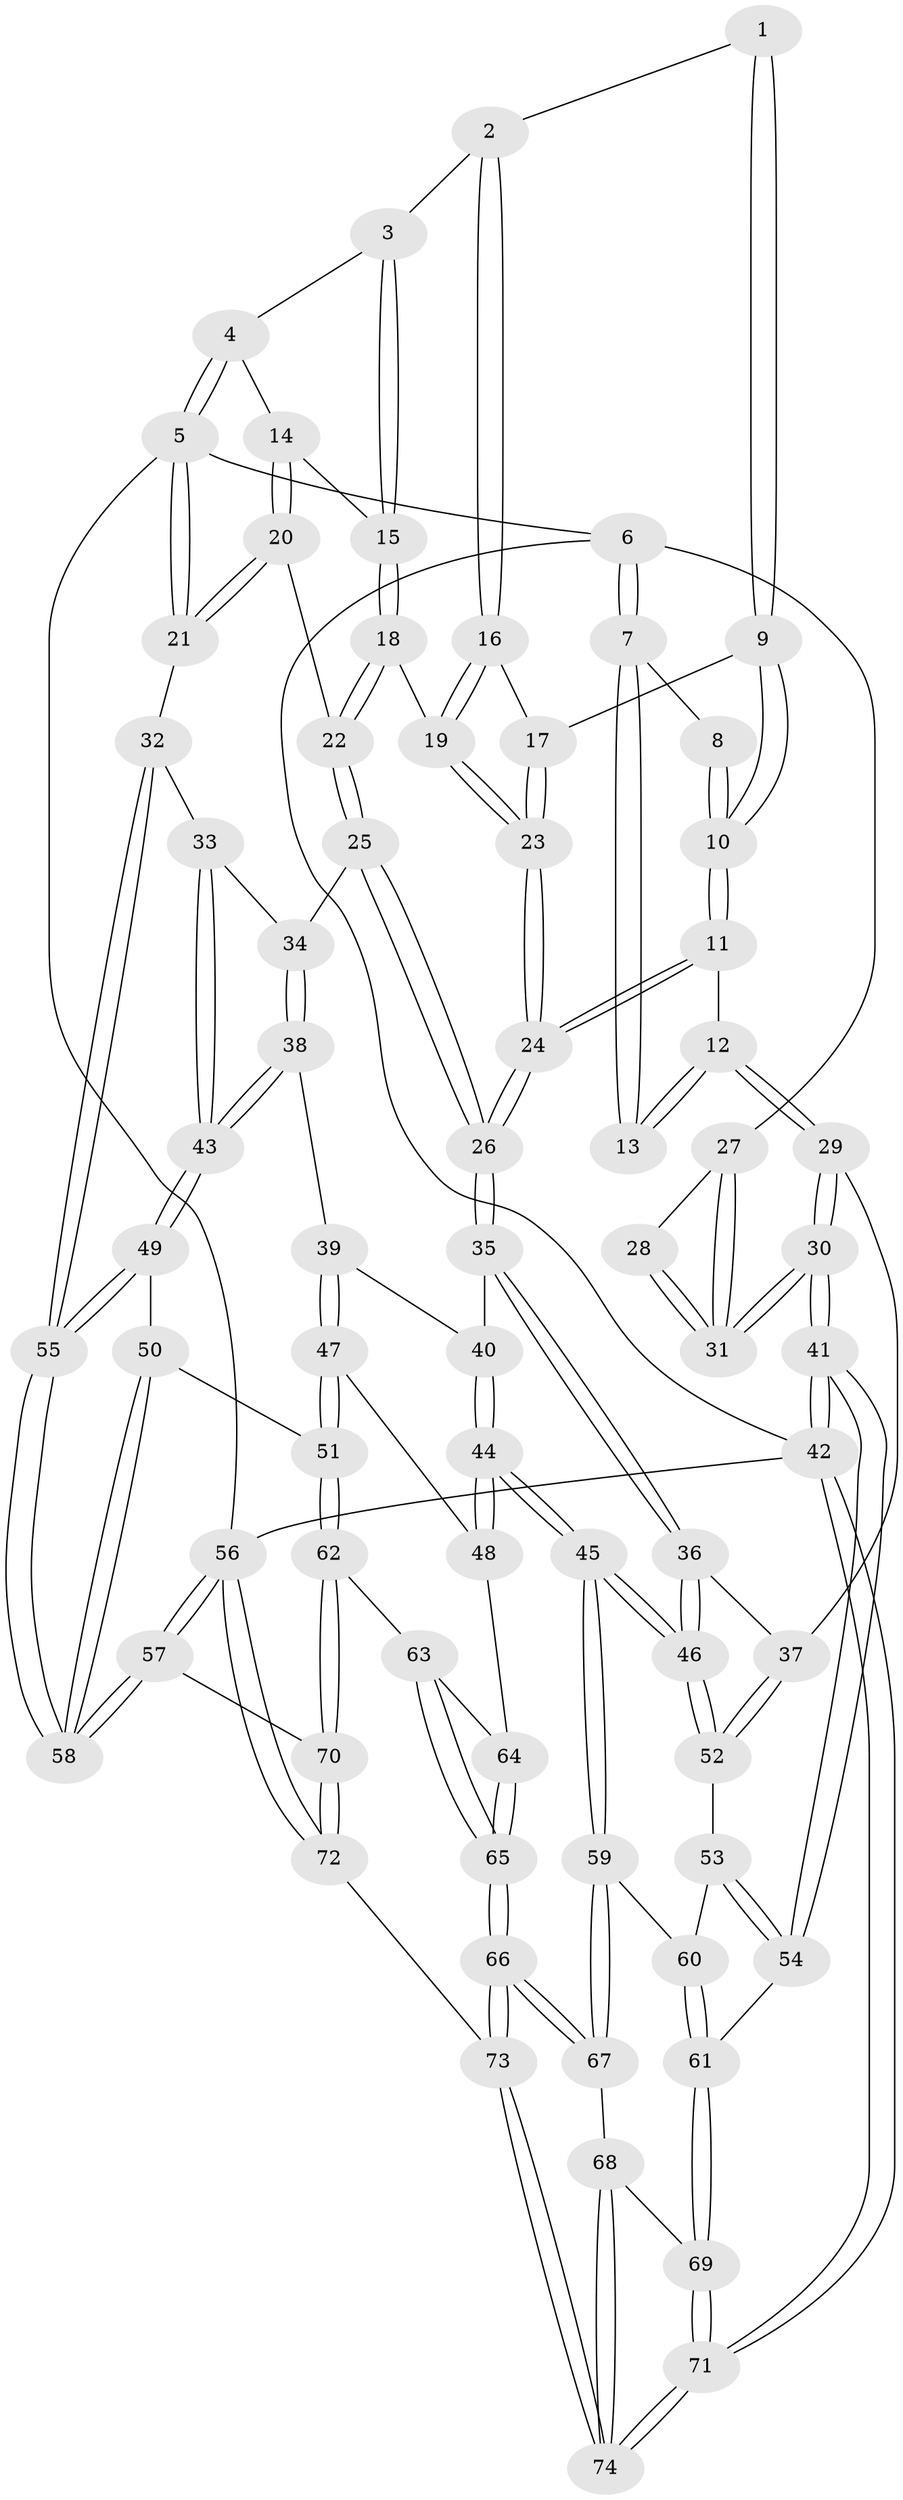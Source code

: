 // coarse degree distribution, {3: 0.11764705882352941, 4: 0.37254901960784315, 5: 0.39215686274509803, 6: 0.058823529411764705, 2: 0.0392156862745098, 8: 0.0196078431372549}
// Generated by graph-tools (version 1.1) at 2025/52/02/27/25 19:52:43]
// undirected, 74 vertices, 182 edges
graph export_dot {
graph [start="1"]
  node [color=gray90,style=filled];
  1 [pos="+0.4166661535411571+0"];
  2 [pos="+0.6112513578522417+0"];
  3 [pos="+0.6138394099915865+0"];
  4 [pos="+0.7925817272932755+0"];
  5 [pos="+1+0"];
  6 [pos="+0+0"];
  7 [pos="+0.16578379680111088+0"];
  8 [pos="+0.19021227978391209+0"];
  9 [pos="+0.3915327167303881+0.13088530353995806"];
  10 [pos="+0.29339529172096757+0.1904843572587008"];
  11 [pos="+0.2723800707253137+0.250072220920746"];
  12 [pos="+0.22441816665499817+0.2788023765316604"];
  13 [pos="+0.16244057757329997+0.2436396541022913"];
  14 [pos="+0.8786263423007593+0.0768614625688146"];
  15 [pos="+0.720705507880878+0.08567086083899574"];
  16 [pos="+0.5334072278520762+0.08346635325480103"];
  17 [pos="+0.4666431264817797+0.1413253700873471"];
  18 [pos="+0.7303255153129408+0.20135862400453047"];
  19 [pos="+0.5921401885936185+0.1961150393140362"];
  20 [pos="+1+0.20764750228251386"];
  21 [pos="+1+0.21854735266803954"];
  22 [pos="+0.7726079393366501+0.2620578588590683"];
  23 [pos="+0.4918793628214983+0.294449691181971"];
  24 [pos="+0.4811676349304712+0.32217347767832943"];
  25 [pos="+0.7702085281803593+0.26834464942677955"];
  26 [pos="+0.5079361989483305+0.37716970019712825"];
  27 [pos="+0+0"];
  28 [pos="+0.15250894351909622+0.240368648135193"];
  29 [pos="+0.19715588019617417+0.4303958223030376"];
  30 [pos="+0+0.5093673081228396"];
  31 [pos="+0+0.3809976301803855"];
  32 [pos="+1+0.3866619022838295"];
  33 [pos="+1+0.42532045479090064"];
  34 [pos="+0.7763107924523244+0.3915347424076093"];
  35 [pos="+0.5081075621995417+0.3885017020250607"];
  36 [pos="+0.23844770169777+0.4812922058721632"];
  37 [pos="+0.22672779141474209+0.4695660348139916"];
  38 [pos="+0.761173162315387+0.4503329225259263"];
  39 [pos="+0.6040884597346479+0.4932648649923194"];
  40 [pos="+0.5302256215123339+0.44976752612610504"];
  41 [pos="+0+0.625844607877705"];
  42 [pos="+0+1"];
  43 [pos="+0.8225528347938157+0.5412527765783374"];
  44 [pos="+0.37712323149954524+0.6484749667768929"];
  45 [pos="+0.32697052763153384+0.6599808370587407"];
  46 [pos="+0.31672766152860965+0.6430817763840995"];
  47 [pos="+0.6163622622527356+0.5524774802596586"];
  48 [pos="+0.4722079884508671+0.6844892027870737"];
  49 [pos="+0.8242122777395061+0.5596025678160915"];
  50 [pos="+0.7982399575475394+0.6294779696317516"];
  51 [pos="+0.7040160133947628+0.7277178420144058"];
  52 [pos="+0.10880626157031008+0.6103835950697161"];
  53 [pos="+0.06592273958309271+0.6298502017955766"];
  54 [pos="+0+0.6340748430669007"];
  55 [pos="+1+0.6585966196940808"];
  56 [pos="+1+1"];
  57 [pos="+1+0.8948982637928972"];
  58 [pos="+1+0.8583086248597883"];
  59 [pos="+0.3165191709869987+0.6806941239144967"];
  60 [pos="+0.1437471294313792+0.6664330739095768"];
  61 [pos="+0.06522023279304548+0.7768814758919089"];
  62 [pos="+0.6920510999158412+0.7693107582390549"];
  63 [pos="+0.6820410599648894+0.7688631640587305"];
  64 [pos="+0.5038845367298439+0.7051262917975958"];
  65 [pos="+0.46213008277596396+0.8870154050889804"];
  66 [pos="+0.41429446194548475+0.9306788051190358"];
  67 [pos="+0.2924795372292128+0.7640281211384369"];
  68 [pos="+0.16865148109584208+0.8356504181388112"];
  69 [pos="+0.1362804560700681+0.832714312579386"];
  70 [pos="+0.7349256627694528+0.844747340908122"];
  71 [pos="+0+1"];
  72 [pos="+0.6207753893406448+1"];
  73 [pos="+0.44235012102026383+1"];
  74 [pos="+0.24601361993775084+1"];
  1 -- 2;
  1 -- 9;
  1 -- 9;
  2 -- 3;
  2 -- 16;
  2 -- 16;
  3 -- 4;
  3 -- 15;
  3 -- 15;
  4 -- 5;
  4 -- 5;
  4 -- 14;
  5 -- 6;
  5 -- 21;
  5 -- 21;
  5 -- 56;
  6 -- 7;
  6 -- 7;
  6 -- 27;
  6 -- 42;
  7 -- 8;
  7 -- 13;
  7 -- 13;
  8 -- 10;
  8 -- 10;
  9 -- 10;
  9 -- 10;
  9 -- 17;
  10 -- 11;
  10 -- 11;
  11 -- 12;
  11 -- 24;
  11 -- 24;
  12 -- 13;
  12 -- 13;
  12 -- 29;
  12 -- 29;
  14 -- 15;
  14 -- 20;
  14 -- 20;
  15 -- 18;
  15 -- 18;
  16 -- 17;
  16 -- 19;
  16 -- 19;
  17 -- 23;
  17 -- 23;
  18 -- 19;
  18 -- 22;
  18 -- 22;
  19 -- 23;
  19 -- 23;
  20 -- 21;
  20 -- 21;
  20 -- 22;
  21 -- 32;
  22 -- 25;
  22 -- 25;
  23 -- 24;
  23 -- 24;
  24 -- 26;
  24 -- 26;
  25 -- 26;
  25 -- 26;
  25 -- 34;
  26 -- 35;
  26 -- 35;
  27 -- 28;
  27 -- 31;
  27 -- 31;
  28 -- 31;
  28 -- 31;
  29 -- 30;
  29 -- 30;
  29 -- 37;
  30 -- 31;
  30 -- 31;
  30 -- 41;
  30 -- 41;
  32 -- 33;
  32 -- 55;
  32 -- 55;
  33 -- 34;
  33 -- 43;
  33 -- 43;
  34 -- 38;
  34 -- 38;
  35 -- 36;
  35 -- 36;
  35 -- 40;
  36 -- 37;
  36 -- 46;
  36 -- 46;
  37 -- 52;
  37 -- 52;
  38 -- 39;
  38 -- 43;
  38 -- 43;
  39 -- 40;
  39 -- 47;
  39 -- 47;
  40 -- 44;
  40 -- 44;
  41 -- 42;
  41 -- 42;
  41 -- 54;
  41 -- 54;
  42 -- 71;
  42 -- 71;
  42 -- 56;
  43 -- 49;
  43 -- 49;
  44 -- 45;
  44 -- 45;
  44 -- 48;
  44 -- 48;
  45 -- 46;
  45 -- 46;
  45 -- 59;
  45 -- 59;
  46 -- 52;
  46 -- 52;
  47 -- 48;
  47 -- 51;
  47 -- 51;
  48 -- 64;
  49 -- 50;
  49 -- 55;
  49 -- 55;
  50 -- 51;
  50 -- 58;
  50 -- 58;
  51 -- 62;
  51 -- 62;
  52 -- 53;
  53 -- 54;
  53 -- 54;
  53 -- 60;
  54 -- 61;
  55 -- 58;
  55 -- 58;
  56 -- 57;
  56 -- 57;
  56 -- 72;
  56 -- 72;
  57 -- 58;
  57 -- 58;
  57 -- 70;
  59 -- 60;
  59 -- 67;
  59 -- 67;
  60 -- 61;
  60 -- 61;
  61 -- 69;
  61 -- 69;
  62 -- 63;
  62 -- 70;
  62 -- 70;
  63 -- 64;
  63 -- 65;
  63 -- 65;
  64 -- 65;
  64 -- 65;
  65 -- 66;
  65 -- 66;
  66 -- 67;
  66 -- 67;
  66 -- 73;
  66 -- 73;
  67 -- 68;
  68 -- 69;
  68 -- 74;
  68 -- 74;
  69 -- 71;
  69 -- 71;
  70 -- 72;
  70 -- 72;
  71 -- 74;
  71 -- 74;
  72 -- 73;
  73 -- 74;
  73 -- 74;
}
